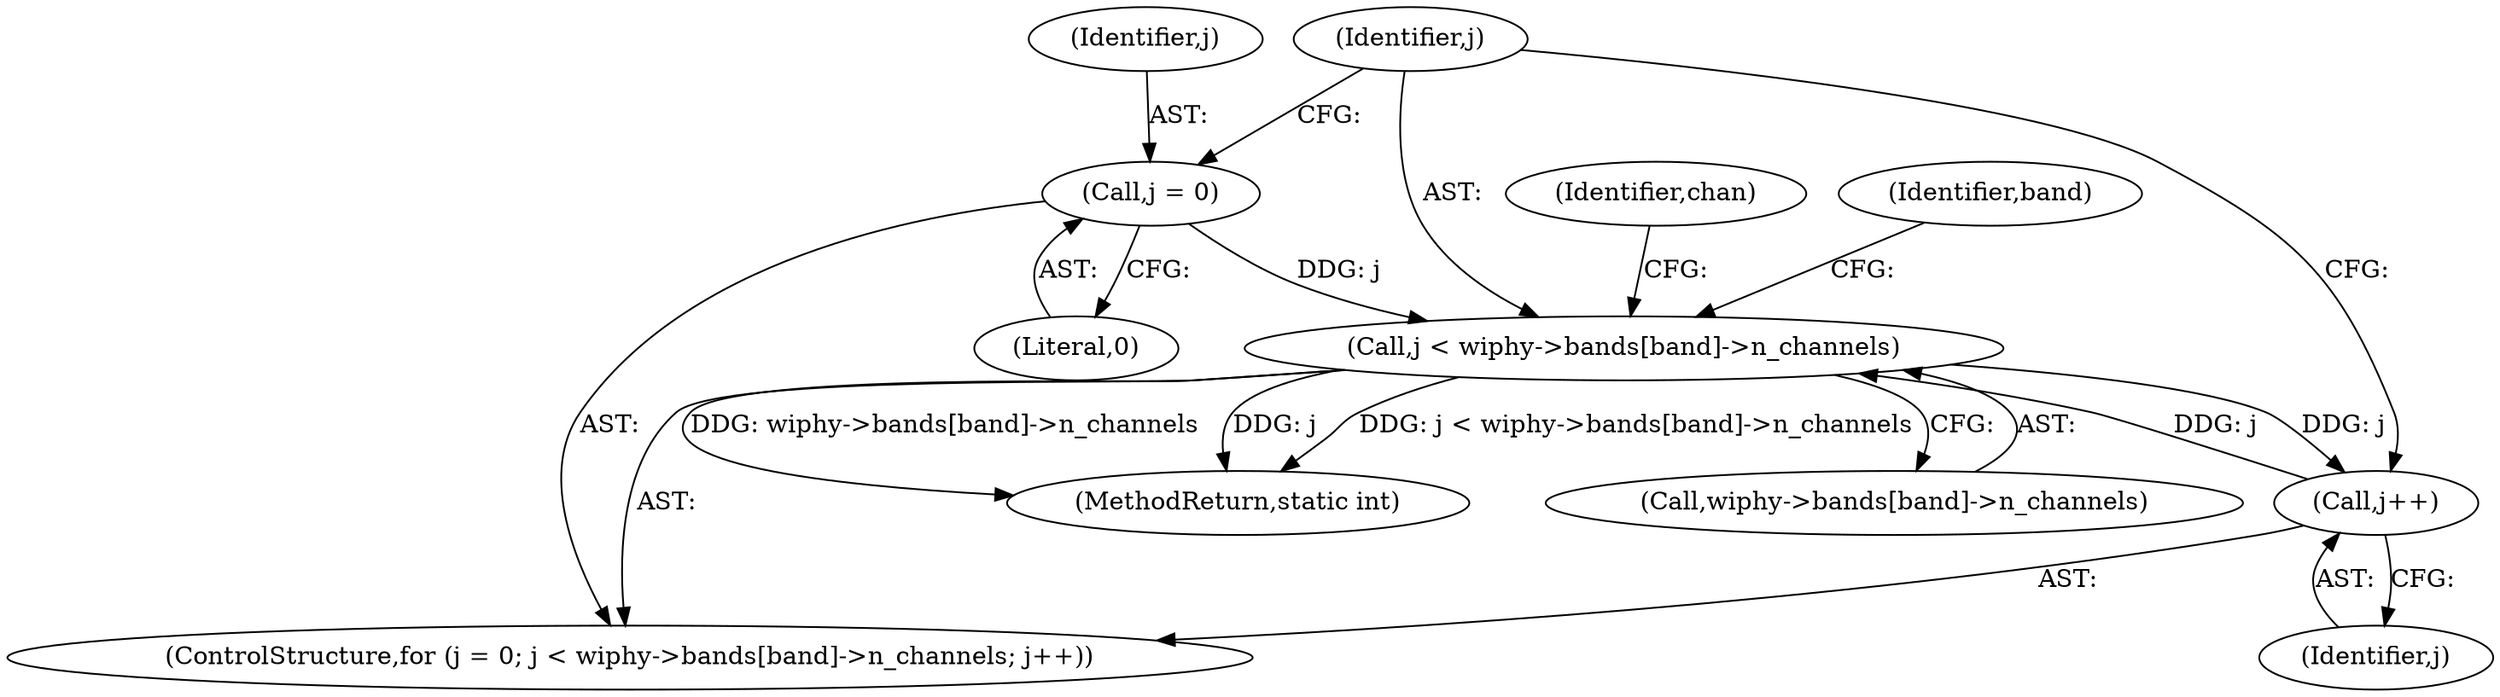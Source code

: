 digraph "0_linux_208c72f4fe44fe09577e7975ba0e7fa0278f3d03@array" {
"1000447" [label="(Call,j < wiphy->bands[band]->n_channels)"];
"1000456" [label="(Call,j++)"];
"1000447" [label="(Call,j < wiphy->bands[band]->n_channels)"];
"1000444" [label="(Call,j = 0)"];
"1000457" [label="(Identifier,j)"];
"1000444" [label="(Call,j = 0)"];
"1000456" [label="(Call,j++)"];
"1000447" [label="(Call,j < wiphy->bands[band]->n_channels)"];
"1000445" [label="(Identifier,j)"];
"1000448" [label="(Identifier,j)"];
"1000461" [label="(Identifier,chan)"];
"1000432" [label="(Identifier,band)"];
"1000632" [label="(MethodReturn,static int)"];
"1000443" [label="(ControlStructure,for (j = 0; j < wiphy->bands[band]->n_channels; j++))"];
"1000449" [label="(Call,wiphy->bands[band]->n_channels)"];
"1000446" [label="(Literal,0)"];
"1000447" -> "1000443"  [label="AST: "];
"1000447" -> "1000449"  [label="CFG: "];
"1000448" -> "1000447"  [label="AST: "];
"1000449" -> "1000447"  [label="AST: "];
"1000461" -> "1000447"  [label="CFG: "];
"1000432" -> "1000447"  [label="CFG: "];
"1000447" -> "1000632"  [label="DDG: j < wiphy->bands[band]->n_channels"];
"1000447" -> "1000632"  [label="DDG: wiphy->bands[band]->n_channels"];
"1000447" -> "1000632"  [label="DDG: j"];
"1000456" -> "1000447"  [label="DDG: j"];
"1000444" -> "1000447"  [label="DDG: j"];
"1000447" -> "1000456"  [label="DDG: j"];
"1000456" -> "1000443"  [label="AST: "];
"1000456" -> "1000457"  [label="CFG: "];
"1000457" -> "1000456"  [label="AST: "];
"1000448" -> "1000456"  [label="CFG: "];
"1000444" -> "1000443"  [label="AST: "];
"1000444" -> "1000446"  [label="CFG: "];
"1000445" -> "1000444"  [label="AST: "];
"1000446" -> "1000444"  [label="AST: "];
"1000448" -> "1000444"  [label="CFG: "];
}
